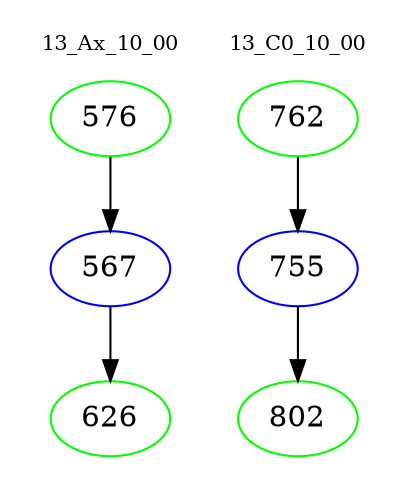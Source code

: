 digraph{
subgraph cluster_0 {
color = white
label = "13_Ax_10_00";
fontsize=10;
T0_576 [label="576", color="green"]
T0_576 -> T0_567 [color="black"]
T0_567 [label="567", color="blue"]
T0_567 -> T0_626 [color="black"]
T0_626 [label="626", color="green"]
}
subgraph cluster_1 {
color = white
label = "13_C0_10_00";
fontsize=10;
T1_762 [label="762", color="green"]
T1_762 -> T1_755 [color="black"]
T1_755 [label="755", color="blue"]
T1_755 -> T1_802 [color="black"]
T1_802 [label="802", color="green"]
}
}
